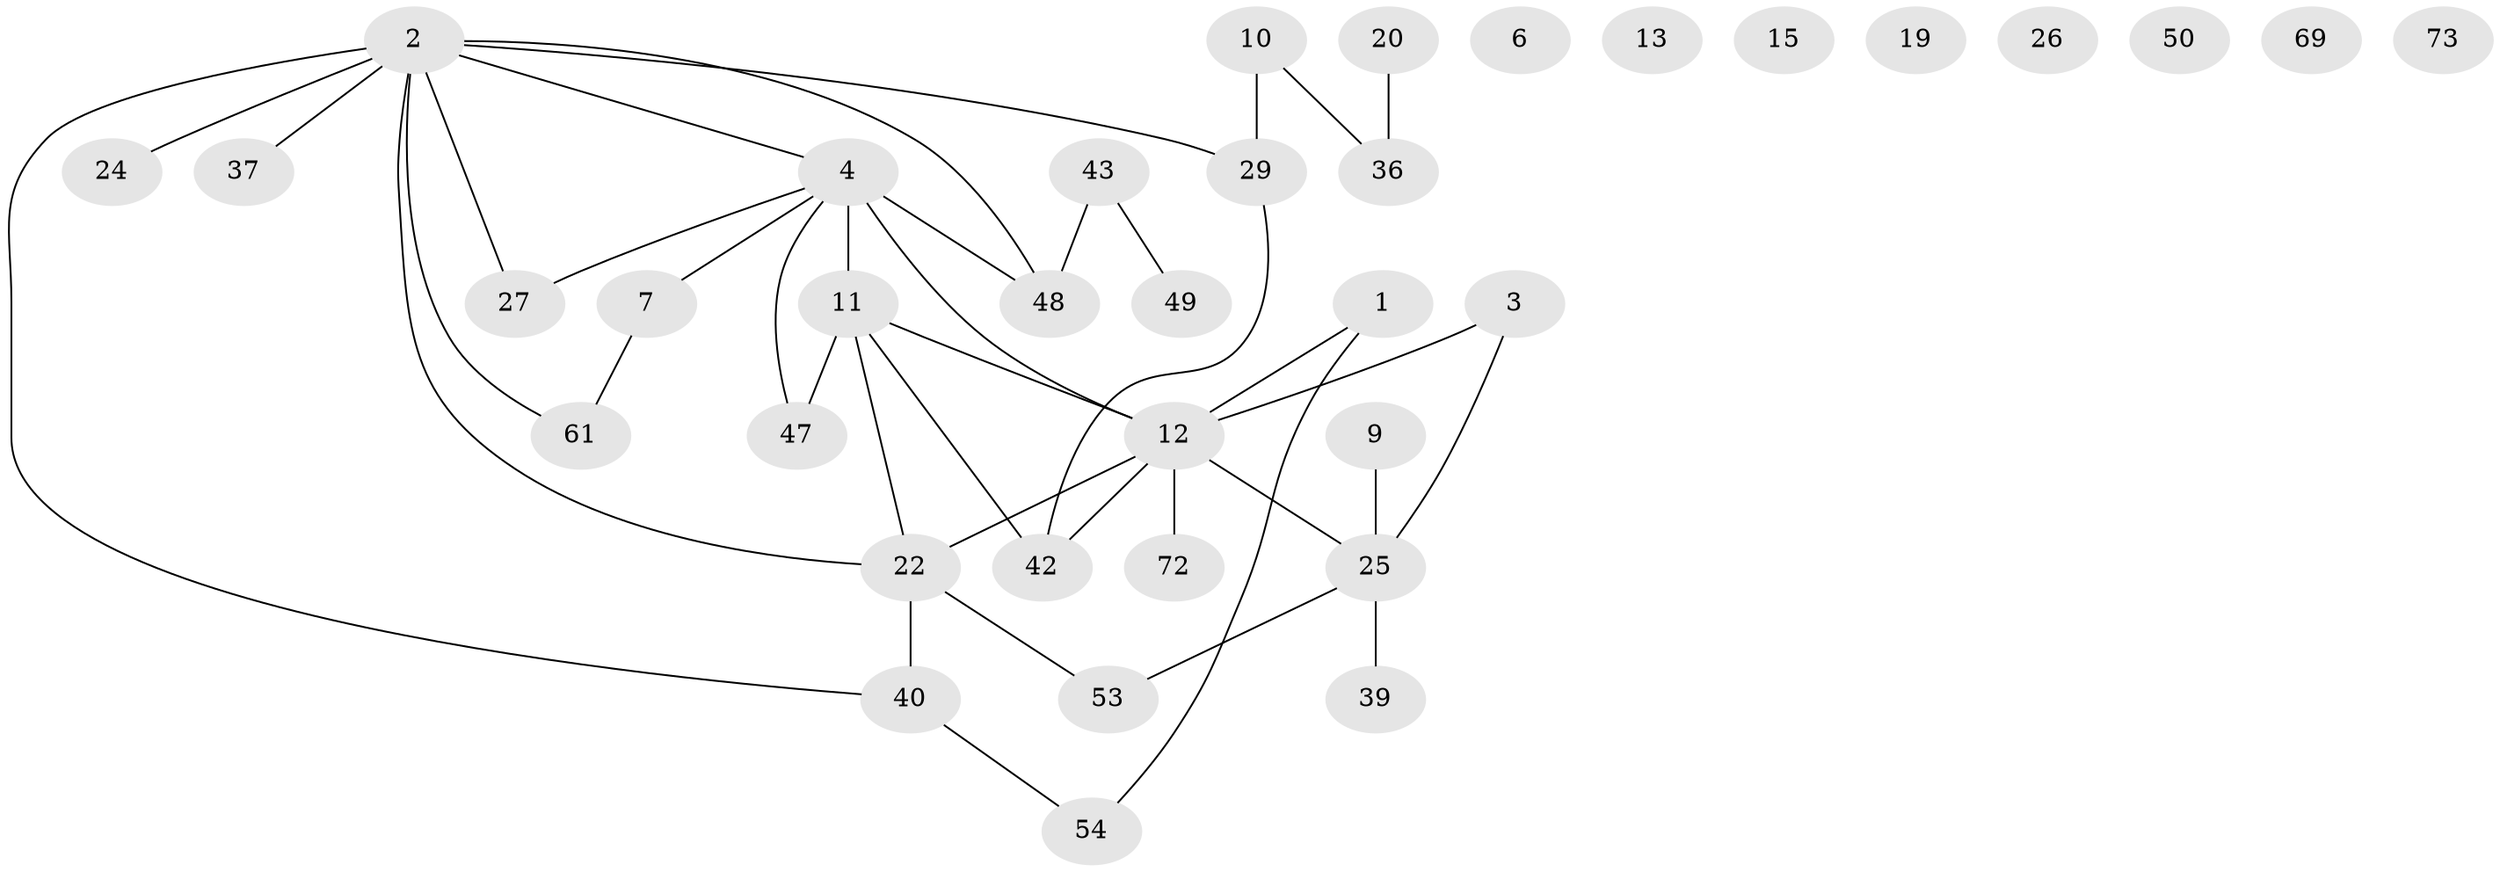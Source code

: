 // original degree distribution, {1: 0.2054794520547945, 3: 0.2191780821917808, 2: 0.3150684931506849, 4: 0.0684931506849315, 5: 0.0958904109589041, 0: 0.0958904109589041}
// Generated by graph-tools (version 1.1) at 2025/12/03/09/25 04:12:53]
// undirected, 36 vertices, 40 edges
graph export_dot {
graph [start="1"]
  node [color=gray90,style=filled];
  1 [super="+51"];
  2 [super="+5+21+63"];
  3;
  4 [super="+16+41+38"];
  6 [super="+8+65"];
  7 [super="+17"];
  9;
  10 [super="+14+66"];
  11 [super="+23"];
  12 [super="+32+31+18"];
  13;
  15;
  19;
  20;
  22 [super="+33+30"];
  24;
  25 [super="+64+28"];
  26;
  27 [super="+34"];
  29 [super="+60"];
  36;
  37 [super="+46"];
  39;
  40;
  42 [super="+71"];
  43 [super="+59"];
  47;
  48;
  49;
  50;
  53;
  54;
  61;
  69;
  72;
  73;
  1 -- 12;
  1 -- 54;
  2 -- 48;
  2 -- 61;
  2 -- 40;
  2 -- 37;
  2 -- 22;
  2 -- 4;
  2 -- 24;
  2 -- 27;
  2 -- 29;
  3 -- 25;
  3 -- 12;
  4 -- 7;
  4 -- 48;
  4 -- 27;
  4 -- 12 [weight=3];
  4 -- 47;
  4 -- 11;
  7 -- 61;
  9 -- 25;
  10 -- 36;
  10 -- 29;
  11 -- 42;
  11 -- 22;
  11 -- 12;
  11 -- 47;
  12 -- 22 [weight=2];
  12 -- 72;
  12 -- 25 [weight=2];
  12 -- 42;
  20 -- 36;
  22 -- 53;
  22 -- 40;
  25 -- 39;
  25 -- 53;
  29 -- 42;
  40 -- 54;
  43 -- 48;
  43 -- 49;
}
